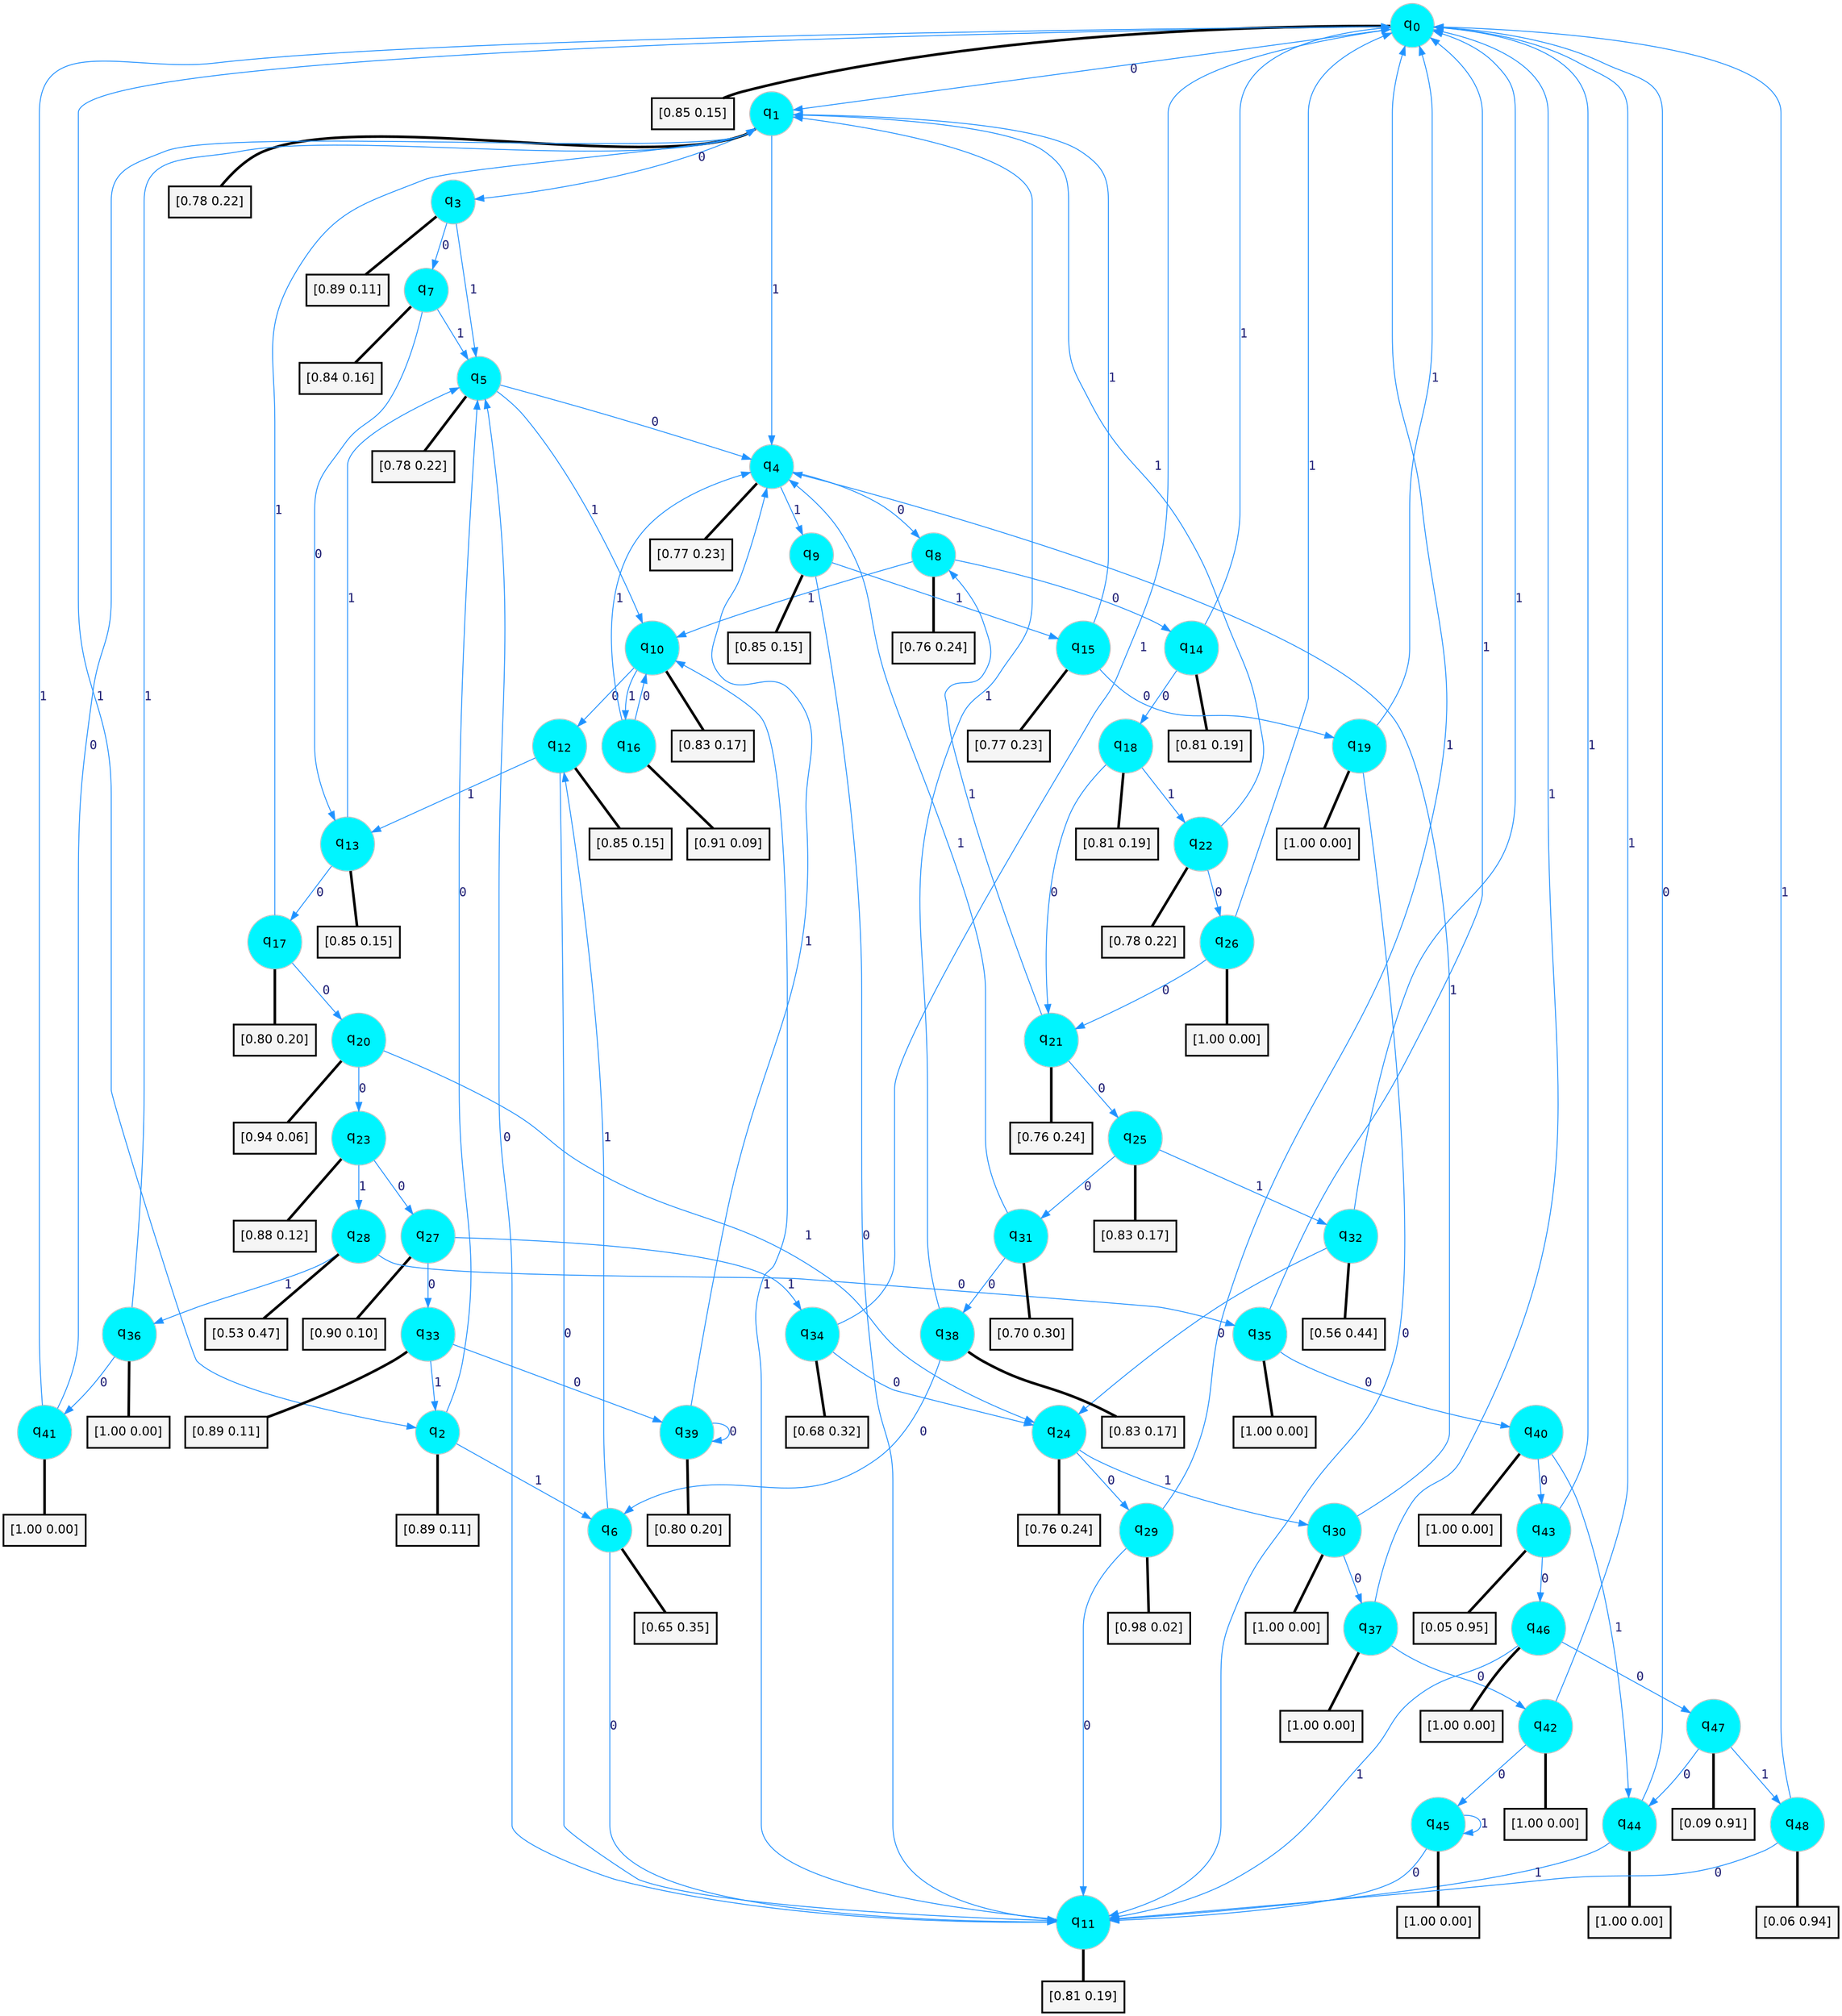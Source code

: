 digraph G {
graph [
bgcolor=transparent, dpi=300, rankdir=TD, size="40,25"];
node [
color=gray, fillcolor=turquoise1, fontcolor=black, fontname=Helvetica, fontsize=16, fontweight=bold, shape=circle, style=filled];
edge [
arrowsize=1, color=dodgerblue1, fontcolor=midnightblue, fontname=courier, fontweight=bold, penwidth=1, style=solid, weight=20];
0[label=<q<SUB>0</SUB>>];
1[label=<q<SUB>1</SUB>>];
2[label=<q<SUB>2</SUB>>];
3[label=<q<SUB>3</SUB>>];
4[label=<q<SUB>4</SUB>>];
5[label=<q<SUB>5</SUB>>];
6[label=<q<SUB>6</SUB>>];
7[label=<q<SUB>7</SUB>>];
8[label=<q<SUB>8</SUB>>];
9[label=<q<SUB>9</SUB>>];
10[label=<q<SUB>10</SUB>>];
11[label=<q<SUB>11</SUB>>];
12[label=<q<SUB>12</SUB>>];
13[label=<q<SUB>13</SUB>>];
14[label=<q<SUB>14</SUB>>];
15[label=<q<SUB>15</SUB>>];
16[label=<q<SUB>16</SUB>>];
17[label=<q<SUB>17</SUB>>];
18[label=<q<SUB>18</SUB>>];
19[label=<q<SUB>19</SUB>>];
20[label=<q<SUB>20</SUB>>];
21[label=<q<SUB>21</SUB>>];
22[label=<q<SUB>22</SUB>>];
23[label=<q<SUB>23</SUB>>];
24[label=<q<SUB>24</SUB>>];
25[label=<q<SUB>25</SUB>>];
26[label=<q<SUB>26</SUB>>];
27[label=<q<SUB>27</SUB>>];
28[label=<q<SUB>28</SUB>>];
29[label=<q<SUB>29</SUB>>];
30[label=<q<SUB>30</SUB>>];
31[label=<q<SUB>31</SUB>>];
32[label=<q<SUB>32</SUB>>];
33[label=<q<SUB>33</SUB>>];
34[label=<q<SUB>34</SUB>>];
35[label=<q<SUB>35</SUB>>];
36[label=<q<SUB>36</SUB>>];
37[label=<q<SUB>37</SUB>>];
38[label=<q<SUB>38</SUB>>];
39[label=<q<SUB>39</SUB>>];
40[label=<q<SUB>40</SUB>>];
41[label=<q<SUB>41</SUB>>];
42[label=<q<SUB>42</SUB>>];
43[label=<q<SUB>43</SUB>>];
44[label=<q<SUB>44</SUB>>];
45[label=<q<SUB>45</SUB>>];
46[label=<q<SUB>46</SUB>>];
47[label=<q<SUB>47</SUB>>];
48[label=<q<SUB>48</SUB>>];
49[label="[0.85 0.15]", shape=box,fontcolor=black, fontname=Helvetica, fontsize=14, penwidth=2, fillcolor=whitesmoke,color=black];
50[label="[0.78 0.22]", shape=box,fontcolor=black, fontname=Helvetica, fontsize=14, penwidth=2, fillcolor=whitesmoke,color=black];
51[label="[0.89 0.11]", shape=box,fontcolor=black, fontname=Helvetica, fontsize=14, penwidth=2, fillcolor=whitesmoke,color=black];
52[label="[0.89 0.11]", shape=box,fontcolor=black, fontname=Helvetica, fontsize=14, penwidth=2, fillcolor=whitesmoke,color=black];
53[label="[0.77 0.23]", shape=box,fontcolor=black, fontname=Helvetica, fontsize=14, penwidth=2, fillcolor=whitesmoke,color=black];
54[label="[0.78 0.22]", shape=box,fontcolor=black, fontname=Helvetica, fontsize=14, penwidth=2, fillcolor=whitesmoke,color=black];
55[label="[0.65 0.35]", shape=box,fontcolor=black, fontname=Helvetica, fontsize=14, penwidth=2, fillcolor=whitesmoke,color=black];
56[label="[0.84 0.16]", shape=box,fontcolor=black, fontname=Helvetica, fontsize=14, penwidth=2, fillcolor=whitesmoke,color=black];
57[label="[0.76 0.24]", shape=box,fontcolor=black, fontname=Helvetica, fontsize=14, penwidth=2, fillcolor=whitesmoke,color=black];
58[label="[0.85 0.15]", shape=box,fontcolor=black, fontname=Helvetica, fontsize=14, penwidth=2, fillcolor=whitesmoke,color=black];
59[label="[0.83 0.17]", shape=box,fontcolor=black, fontname=Helvetica, fontsize=14, penwidth=2, fillcolor=whitesmoke,color=black];
60[label="[0.81 0.19]", shape=box,fontcolor=black, fontname=Helvetica, fontsize=14, penwidth=2, fillcolor=whitesmoke,color=black];
61[label="[0.85 0.15]", shape=box,fontcolor=black, fontname=Helvetica, fontsize=14, penwidth=2, fillcolor=whitesmoke,color=black];
62[label="[0.85 0.15]", shape=box,fontcolor=black, fontname=Helvetica, fontsize=14, penwidth=2, fillcolor=whitesmoke,color=black];
63[label="[0.81 0.19]", shape=box,fontcolor=black, fontname=Helvetica, fontsize=14, penwidth=2, fillcolor=whitesmoke,color=black];
64[label="[0.77 0.23]", shape=box,fontcolor=black, fontname=Helvetica, fontsize=14, penwidth=2, fillcolor=whitesmoke,color=black];
65[label="[0.91 0.09]", shape=box,fontcolor=black, fontname=Helvetica, fontsize=14, penwidth=2, fillcolor=whitesmoke,color=black];
66[label="[0.80 0.20]", shape=box,fontcolor=black, fontname=Helvetica, fontsize=14, penwidth=2, fillcolor=whitesmoke,color=black];
67[label="[0.81 0.19]", shape=box,fontcolor=black, fontname=Helvetica, fontsize=14, penwidth=2, fillcolor=whitesmoke,color=black];
68[label="[1.00 0.00]", shape=box,fontcolor=black, fontname=Helvetica, fontsize=14, penwidth=2, fillcolor=whitesmoke,color=black];
69[label="[0.94 0.06]", shape=box,fontcolor=black, fontname=Helvetica, fontsize=14, penwidth=2, fillcolor=whitesmoke,color=black];
70[label="[0.76 0.24]", shape=box,fontcolor=black, fontname=Helvetica, fontsize=14, penwidth=2, fillcolor=whitesmoke,color=black];
71[label="[0.78 0.22]", shape=box,fontcolor=black, fontname=Helvetica, fontsize=14, penwidth=2, fillcolor=whitesmoke,color=black];
72[label="[0.88 0.12]", shape=box,fontcolor=black, fontname=Helvetica, fontsize=14, penwidth=2, fillcolor=whitesmoke,color=black];
73[label="[0.76 0.24]", shape=box,fontcolor=black, fontname=Helvetica, fontsize=14, penwidth=2, fillcolor=whitesmoke,color=black];
74[label="[0.83 0.17]", shape=box,fontcolor=black, fontname=Helvetica, fontsize=14, penwidth=2, fillcolor=whitesmoke,color=black];
75[label="[1.00 0.00]", shape=box,fontcolor=black, fontname=Helvetica, fontsize=14, penwidth=2, fillcolor=whitesmoke,color=black];
76[label="[0.90 0.10]", shape=box,fontcolor=black, fontname=Helvetica, fontsize=14, penwidth=2, fillcolor=whitesmoke,color=black];
77[label="[0.53 0.47]", shape=box,fontcolor=black, fontname=Helvetica, fontsize=14, penwidth=2, fillcolor=whitesmoke,color=black];
78[label="[0.98 0.02]", shape=box,fontcolor=black, fontname=Helvetica, fontsize=14, penwidth=2, fillcolor=whitesmoke,color=black];
79[label="[1.00 0.00]", shape=box,fontcolor=black, fontname=Helvetica, fontsize=14, penwidth=2, fillcolor=whitesmoke,color=black];
80[label="[0.70 0.30]", shape=box,fontcolor=black, fontname=Helvetica, fontsize=14, penwidth=2, fillcolor=whitesmoke,color=black];
81[label="[0.56 0.44]", shape=box,fontcolor=black, fontname=Helvetica, fontsize=14, penwidth=2, fillcolor=whitesmoke,color=black];
82[label="[0.89 0.11]", shape=box,fontcolor=black, fontname=Helvetica, fontsize=14, penwidth=2, fillcolor=whitesmoke,color=black];
83[label="[0.68 0.32]", shape=box,fontcolor=black, fontname=Helvetica, fontsize=14, penwidth=2, fillcolor=whitesmoke,color=black];
84[label="[1.00 0.00]", shape=box,fontcolor=black, fontname=Helvetica, fontsize=14, penwidth=2, fillcolor=whitesmoke,color=black];
85[label="[1.00 0.00]", shape=box,fontcolor=black, fontname=Helvetica, fontsize=14, penwidth=2, fillcolor=whitesmoke,color=black];
86[label="[1.00 0.00]", shape=box,fontcolor=black, fontname=Helvetica, fontsize=14, penwidth=2, fillcolor=whitesmoke,color=black];
87[label="[0.83 0.17]", shape=box,fontcolor=black, fontname=Helvetica, fontsize=14, penwidth=2, fillcolor=whitesmoke,color=black];
88[label="[0.80 0.20]", shape=box,fontcolor=black, fontname=Helvetica, fontsize=14, penwidth=2, fillcolor=whitesmoke,color=black];
89[label="[1.00 0.00]", shape=box,fontcolor=black, fontname=Helvetica, fontsize=14, penwidth=2, fillcolor=whitesmoke,color=black];
90[label="[1.00 0.00]", shape=box,fontcolor=black, fontname=Helvetica, fontsize=14, penwidth=2, fillcolor=whitesmoke,color=black];
91[label="[1.00 0.00]", shape=box,fontcolor=black, fontname=Helvetica, fontsize=14, penwidth=2, fillcolor=whitesmoke,color=black];
92[label="[0.05 0.95]", shape=box,fontcolor=black, fontname=Helvetica, fontsize=14, penwidth=2, fillcolor=whitesmoke,color=black];
93[label="[1.00 0.00]", shape=box,fontcolor=black, fontname=Helvetica, fontsize=14, penwidth=2, fillcolor=whitesmoke,color=black];
94[label="[1.00 0.00]", shape=box,fontcolor=black, fontname=Helvetica, fontsize=14, penwidth=2, fillcolor=whitesmoke,color=black];
95[label="[1.00 0.00]", shape=box,fontcolor=black, fontname=Helvetica, fontsize=14, penwidth=2, fillcolor=whitesmoke,color=black];
96[label="[0.09 0.91]", shape=box,fontcolor=black, fontname=Helvetica, fontsize=14, penwidth=2, fillcolor=whitesmoke,color=black];
97[label="[0.06 0.94]", shape=box,fontcolor=black, fontname=Helvetica, fontsize=14, penwidth=2, fillcolor=whitesmoke,color=black];
0->1 [label=0];
0->2 [label=1];
0->49 [arrowhead=none, penwidth=3,color=black];
1->3 [label=0];
1->4 [label=1];
1->50 [arrowhead=none, penwidth=3,color=black];
2->5 [label=0];
2->6 [label=1];
2->51 [arrowhead=none, penwidth=3,color=black];
3->7 [label=0];
3->5 [label=1];
3->52 [arrowhead=none, penwidth=3,color=black];
4->8 [label=0];
4->9 [label=1];
4->53 [arrowhead=none, penwidth=3,color=black];
5->4 [label=0];
5->10 [label=1];
5->54 [arrowhead=none, penwidth=3,color=black];
6->11 [label=0];
6->12 [label=1];
6->55 [arrowhead=none, penwidth=3,color=black];
7->13 [label=0];
7->5 [label=1];
7->56 [arrowhead=none, penwidth=3,color=black];
8->14 [label=0];
8->10 [label=1];
8->57 [arrowhead=none, penwidth=3,color=black];
9->11 [label=0];
9->15 [label=1];
9->58 [arrowhead=none, penwidth=3,color=black];
10->12 [label=0];
10->16 [label=1];
10->59 [arrowhead=none, penwidth=3,color=black];
11->5 [label=0];
11->10 [label=1];
11->60 [arrowhead=none, penwidth=3,color=black];
12->11 [label=0];
12->13 [label=1];
12->61 [arrowhead=none, penwidth=3,color=black];
13->17 [label=0];
13->5 [label=1];
13->62 [arrowhead=none, penwidth=3,color=black];
14->18 [label=0];
14->0 [label=1];
14->63 [arrowhead=none, penwidth=3,color=black];
15->19 [label=0];
15->1 [label=1];
15->64 [arrowhead=none, penwidth=3,color=black];
16->10 [label=0];
16->4 [label=1];
16->65 [arrowhead=none, penwidth=3,color=black];
17->20 [label=0];
17->1 [label=1];
17->66 [arrowhead=none, penwidth=3,color=black];
18->21 [label=0];
18->22 [label=1];
18->67 [arrowhead=none, penwidth=3,color=black];
19->11 [label=0];
19->0 [label=1];
19->68 [arrowhead=none, penwidth=3,color=black];
20->23 [label=0];
20->24 [label=1];
20->69 [arrowhead=none, penwidth=3,color=black];
21->25 [label=0];
21->8 [label=1];
21->70 [arrowhead=none, penwidth=3,color=black];
22->26 [label=0];
22->1 [label=1];
22->71 [arrowhead=none, penwidth=3,color=black];
23->27 [label=0];
23->28 [label=1];
23->72 [arrowhead=none, penwidth=3,color=black];
24->29 [label=0];
24->30 [label=1];
24->73 [arrowhead=none, penwidth=3,color=black];
25->31 [label=0];
25->32 [label=1];
25->74 [arrowhead=none, penwidth=3,color=black];
26->21 [label=0];
26->0 [label=1];
26->75 [arrowhead=none, penwidth=3,color=black];
27->33 [label=0];
27->34 [label=1];
27->76 [arrowhead=none, penwidth=3,color=black];
28->35 [label=0];
28->36 [label=1];
28->77 [arrowhead=none, penwidth=3,color=black];
29->11 [label=0];
29->0 [label=1];
29->78 [arrowhead=none, penwidth=3,color=black];
30->37 [label=0];
30->4 [label=1];
30->79 [arrowhead=none, penwidth=3,color=black];
31->38 [label=0];
31->4 [label=1];
31->80 [arrowhead=none, penwidth=3,color=black];
32->24 [label=0];
32->0 [label=1];
32->81 [arrowhead=none, penwidth=3,color=black];
33->39 [label=0];
33->2 [label=1];
33->82 [arrowhead=none, penwidth=3,color=black];
34->24 [label=0];
34->0 [label=1];
34->83 [arrowhead=none, penwidth=3,color=black];
35->40 [label=0];
35->0 [label=1];
35->84 [arrowhead=none, penwidth=3,color=black];
36->41 [label=0];
36->1 [label=1];
36->85 [arrowhead=none, penwidth=3,color=black];
37->42 [label=0];
37->0 [label=1];
37->86 [arrowhead=none, penwidth=3,color=black];
38->6 [label=0];
38->1 [label=1];
38->87 [arrowhead=none, penwidth=3,color=black];
39->39 [label=0];
39->4 [label=1];
39->88 [arrowhead=none, penwidth=3,color=black];
40->43 [label=0];
40->44 [label=1];
40->89 [arrowhead=none, penwidth=3,color=black];
41->1 [label=0];
41->0 [label=1];
41->90 [arrowhead=none, penwidth=3,color=black];
42->45 [label=0];
42->0 [label=1];
42->91 [arrowhead=none, penwidth=3,color=black];
43->46 [label=0];
43->0 [label=1];
43->92 [arrowhead=none, penwidth=3,color=black];
44->0 [label=0];
44->11 [label=1];
44->93 [arrowhead=none, penwidth=3,color=black];
45->11 [label=0];
45->45 [label=1];
45->94 [arrowhead=none, penwidth=3,color=black];
46->47 [label=0];
46->11 [label=1];
46->95 [arrowhead=none, penwidth=3,color=black];
47->44 [label=0];
47->48 [label=1];
47->96 [arrowhead=none, penwidth=3,color=black];
48->11 [label=0];
48->0 [label=1];
48->97 [arrowhead=none, penwidth=3,color=black];
}
